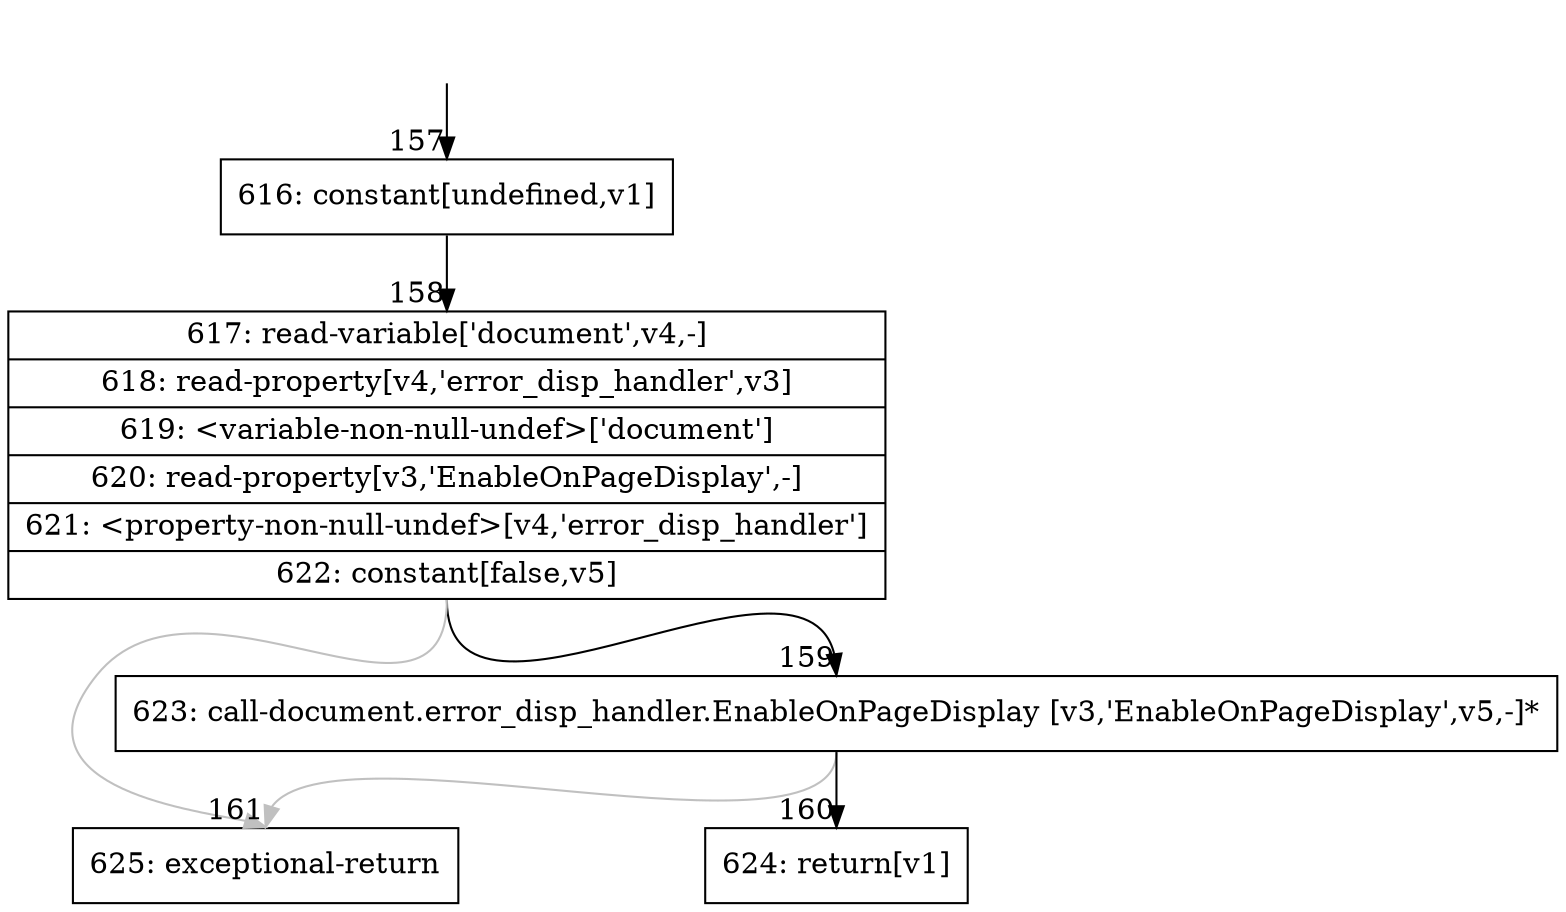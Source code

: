 digraph {
rankdir="TD"
BB_entry14[shape=none,label=""];
BB_entry14 -> BB157 [tailport=s, headport=n, headlabel="    157"]
BB157 [shape=record label="{616: constant[undefined,v1]}" ] 
BB157 -> BB158 [tailport=s, headport=n, headlabel="      158"]
BB158 [shape=record label="{617: read-variable['document',v4,-]|618: read-property[v4,'error_disp_handler',v3]|619: \<variable-non-null-undef\>['document']|620: read-property[v3,'EnableOnPageDisplay',-]|621: \<property-non-null-undef\>[v4,'error_disp_handler']|622: constant[false,v5]}" ] 
BB158 -> BB159 [tailport=s, headport=n, headlabel="      159"]
BB158 -> BB161 [tailport=s, headport=n, color=gray, headlabel="      161"]
BB159 [shape=record label="{623: call-document.error_disp_handler.EnableOnPageDisplay [v3,'EnableOnPageDisplay',v5,-]*}" ] 
BB159 -> BB160 [tailport=s, headport=n, headlabel="      160"]
BB159 -> BB161 [tailport=s, headport=n, color=gray]
BB160 [shape=record label="{624: return[v1]}" ] 
BB161 [shape=record label="{625: exceptional-return}" ] 
//#$~ 247
}

